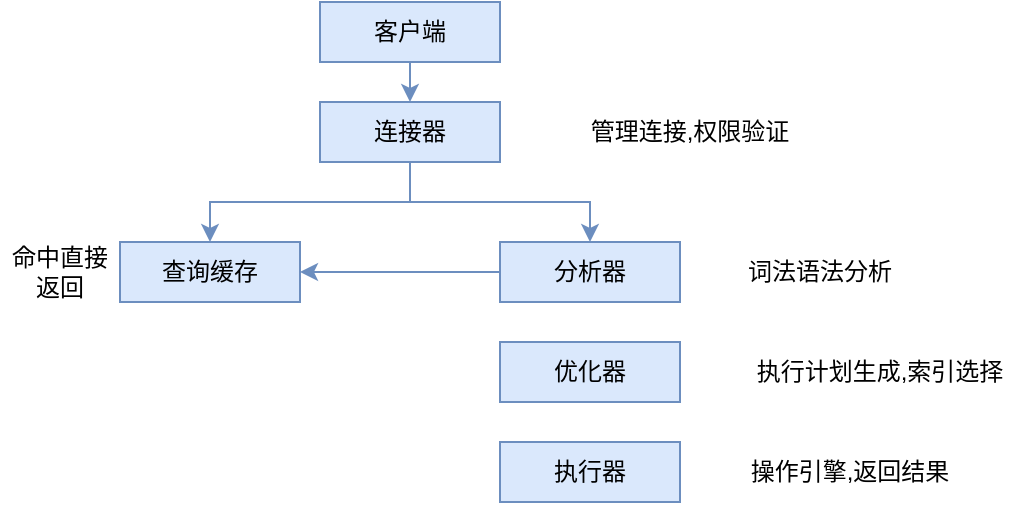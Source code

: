 <mxfile version="20.0.4" type="github">
  <diagram id="Mx9-kdrdMo8WrImR7AU3" name="第 1 页">
    <mxGraphModel dx="981" dy="526" grid="1" gridSize="10" guides="1" tooltips="1" connect="1" arrows="1" fold="1" page="1" pageScale="1" pageWidth="827" pageHeight="1169" math="0" shadow="0">
      <root>
        <mxCell id="0" />
        <mxCell id="1" parent="0" />
        <mxCell id="IeXu_AUQdUf5DCNzIetK-7" style="edgeStyle=orthogonalEdgeStyle;rounded=0;orthogonalLoop=1;jettySize=auto;html=1;exitX=0.5;exitY=1;exitDx=0;exitDy=0;entryX=0.5;entryY=0;entryDx=0;entryDy=0;fillColor=#dae8fc;strokeColor=#6c8ebf;" edge="1" parent="1" source="IeXu_AUQdUf5DCNzIetK-1" target="IeXu_AUQdUf5DCNzIetK-2">
          <mxGeometry relative="1" as="geometry" />
        </mxCell>
        <mxCell id="IeXu_AUQdUf5DCNzIetK-1" value="客户端" style="rounded=0;whiteSpace=wrap;html=1;fillColor=#dae8fc;strokeColor=#6c8ebf;" vertex="1" parent="1">
          <mxGeometry x="170" y="20" width="90" height="30" as="geometry" />
        </mxCell>
        <mxCell id="IeXu_AUQdUf5DCNzIetK-8" style="edgeStyle=orthogonalEdgeStyle;rounded=0;orthogonalLoop=1;jettySize=auto;html=1;exitX=0.5;exitY=1;exitDx=0;exitDy=0;fillColor=#dae8fc;strokeColor=#6c8ebf;" edge="1" parent="1" source="IeXu_AUQdUf5DCNzIetK-2" target="IeXu_AUQdUf5DCNzIetK-4">
          <mxGeometry relative="1" as="geometry" />
        </mxCell>
        <mxCell id="IeXu_AUQdUf5DCNzIetK-9" style="edgeStyle=orthogonalEdgeStyle;rounded=0;orthogonalLoop=1;jettySize=auto;html=1;exitX=0.5;exitY=1;exitDx=0;exitDy=0;entryX=0.5;entryY=0;entryDx=0;entryDy=0;fillColor=#dae8fc;strokeColor=#6c8ebf;" edge="1" parent="1" source="IeXu_AUQdUf5DCNzIetK-2" target="IeXu_AUQdUf5DCNzIetK-5">
          <mxGeometry relative="1" as="geometry" />
        </mxCell>
        <mxCell id="IeXu_AUQdUf5DCNzIetK-2" value="连接器" style="rounded=0;whiteSpace=wrap;html=1;fillColor=#dae8fc;strokeColor=#6c8ebf;" vertex="1" parent="1">
          <mxGeometry x="170" y="70" width="90" height="30" as="geometry" />
        </mxCell>
        <mxCell id="IeXu_AUQdUf5DCNzIetK-3" value="优化器" style="rounded=0;whiteSpace=wrap;html=1;fillColor=#dae8fc;strokeColor=#6c8ebf;" vertex="1" parent="1">
          <mxGeometry x="260" y="190" width="90" height="30" as="geometry" />
        </mxCell>
        <mxCell id="IeXu_AUQdUf5DCNzIetK-10" style="edgeStyle=orthogonalEdgeStyle;rounded=0;orthogonalLoop=1;jettySize=auto;html=1;exitX=0;exitY=0.5;exitDx=0;exitDy=0;entryX=1;entryY=0.5;entryDx=0;entryDy=0;fillColor=#dae8fc;strokeColor=#6c8ebf;" edge="1" parent="1" source="IeXu_AUQdUf5DCNzIetK-4" target="IeXu_AUQdUf5DCNzIetK-5">
          <mxGeometry relative="1" as="geometry" />
        </mxCell>
        <mxCell id="IeXu_AUQdUf5DCNzIetK-4" value="分析器" style="rounded=0;whiteSpace=wrap;html=1;fillColor=#dae8fc;strokeColor=#6c8ebf;" vertex="1" parent="1">
          <mxGeometry x="260" y="140" width="90" height="30" as="geometry" />
        </mxCell>
        <mxCell id="IeXu_AUQdUf5DCNzIetK-5" value="查询缓存" style="rounded=0;whiteSpace=wrap;html=1;fillColor=#dae8fc;strokeColor=#6c8ebf;" vertex="1" parent="1">
          <mxGeometry x="70" y="140" width="90" height="30" as="geometry" />
        </mxCell>
        <mxCell id="IeXu_AUQdUf5DCNzIetK-6" value="执行器" style="rounded=0;whiteSpace=wrap;html=1;fillColor=#dae8fc;strokeColor=#6c8ebf;" vertex="1" parent="1">
          <mxGeometry x="260" y="240" width="90" height="30" as="geometry" />
        </mxCell>
        <mxCell id="IeXu_AUQdUf5DCNzIetK-12" value="命中直接返回" style="text;html=1;strokeColor=none;fillColor=none;align=center;verticalAlign=middle;whiteSpace=wrap;rounded=0;" vertex="1" parent="1">
          <mxGeometry x="10" y="140" width="60" height="30" as="geometry" />
        </mxCell>
        <mxCell id="IeXu_AUQdUf5DCNzIetK-15" value="管理连接,权限验证" style="text;html=1;strokeColor=none;fillColor=none;align=center;verticalAlign=middle;whiteSpace=wrap;rounded=0;" vertex="1" parent="1">
          <mxGeometry x="300" y="70" width="110" height="30" as="geometry" />
        </mxCell>
        <mxCell id="IeXu_AUQdUf5DCNzIetK-16" value="词法语法分析" style="text;html=1;strokeColor=none;fillColor=none;align=center;verticalAlign=middle;whiteSpace=wrap;rounded=0;" vertex="1" parent="1">
          <mxGeometry x="370" y="140" width="100" height="30" as="geometry" />
        </mxCell>
        <mxCell id="IeXu_AUQdUf5DCNzIetK-17" value="执行计划生成,索引选择" style="text;html=1;strokeColor=none;fillColor=none;align=center;verticalAlign=middle;whiteSpace=wrap;rounded=0;" vertex="1" parent="1">
          <mxGeometry x="380" y="190" width="140" height="30" as="geometry" />
        </mxCell>
        <mxCell id="IeXu_AUQdUf5DCNzIetK-18" value="操作引擎,返回结果" style="text;html=1;strokeColor=none;fillColor=none;align=center;verticalAlign=middle;whiteSpace=wrap;rounded=0;" vertex="1" parent="1">
          <mxGeometry x="370" y="240" width="130" height="30" as="geometry" />
        </mxCell>
      </root>
    </mxGraphModel>
  </diagram>
</mxfile>
